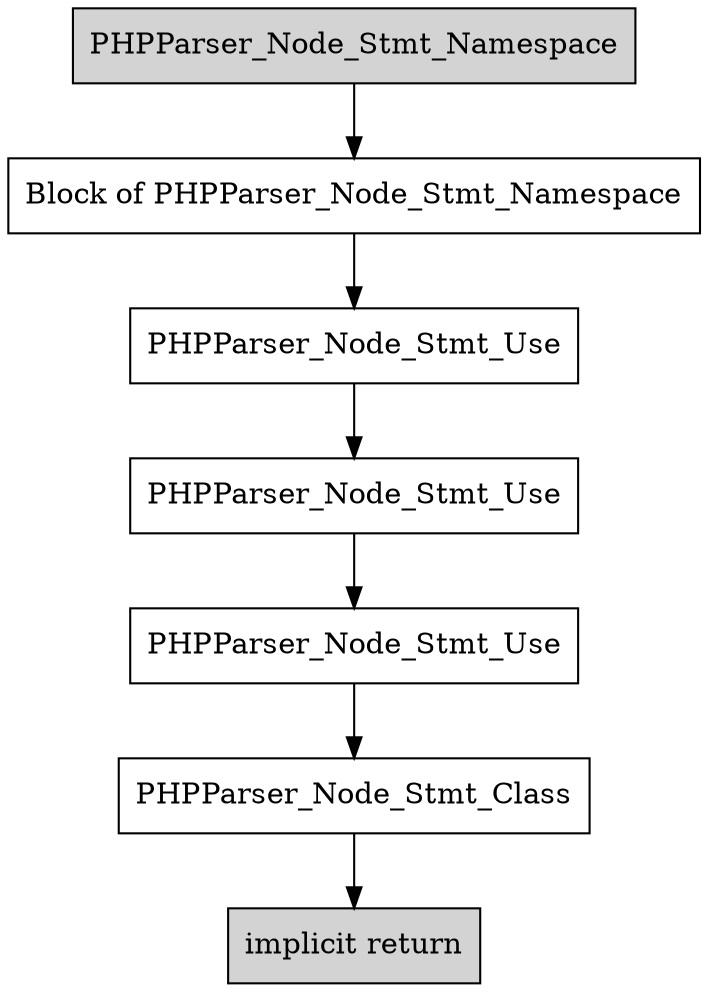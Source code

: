 digraph G {
    B1 [shape=box,label="implicit return",style=filled]
    B2 [shape=box,label="PHPParser_Node_Stmt_Namespace",style=filled]
    B2 -> B3
    B4 [shape=box,label="PHPParser_Node_Stmt_Use"]
    B4 -> B5
    B5 [shape=box,label="PHPParser_Node_Stmt_Use"]
    B5 -> B6
    B6 [shape=box,label="PHPParser_Node_Stmt_Use"]
    B6 -> B7
    B7 [shape=box,label="PHPParser_Node_Stmt_Class"]
    B7 -> B1
    B3 [shape=box,label="Block of PHPParser_Node_Stmt_Namespace"]
    B3 -> B4
}